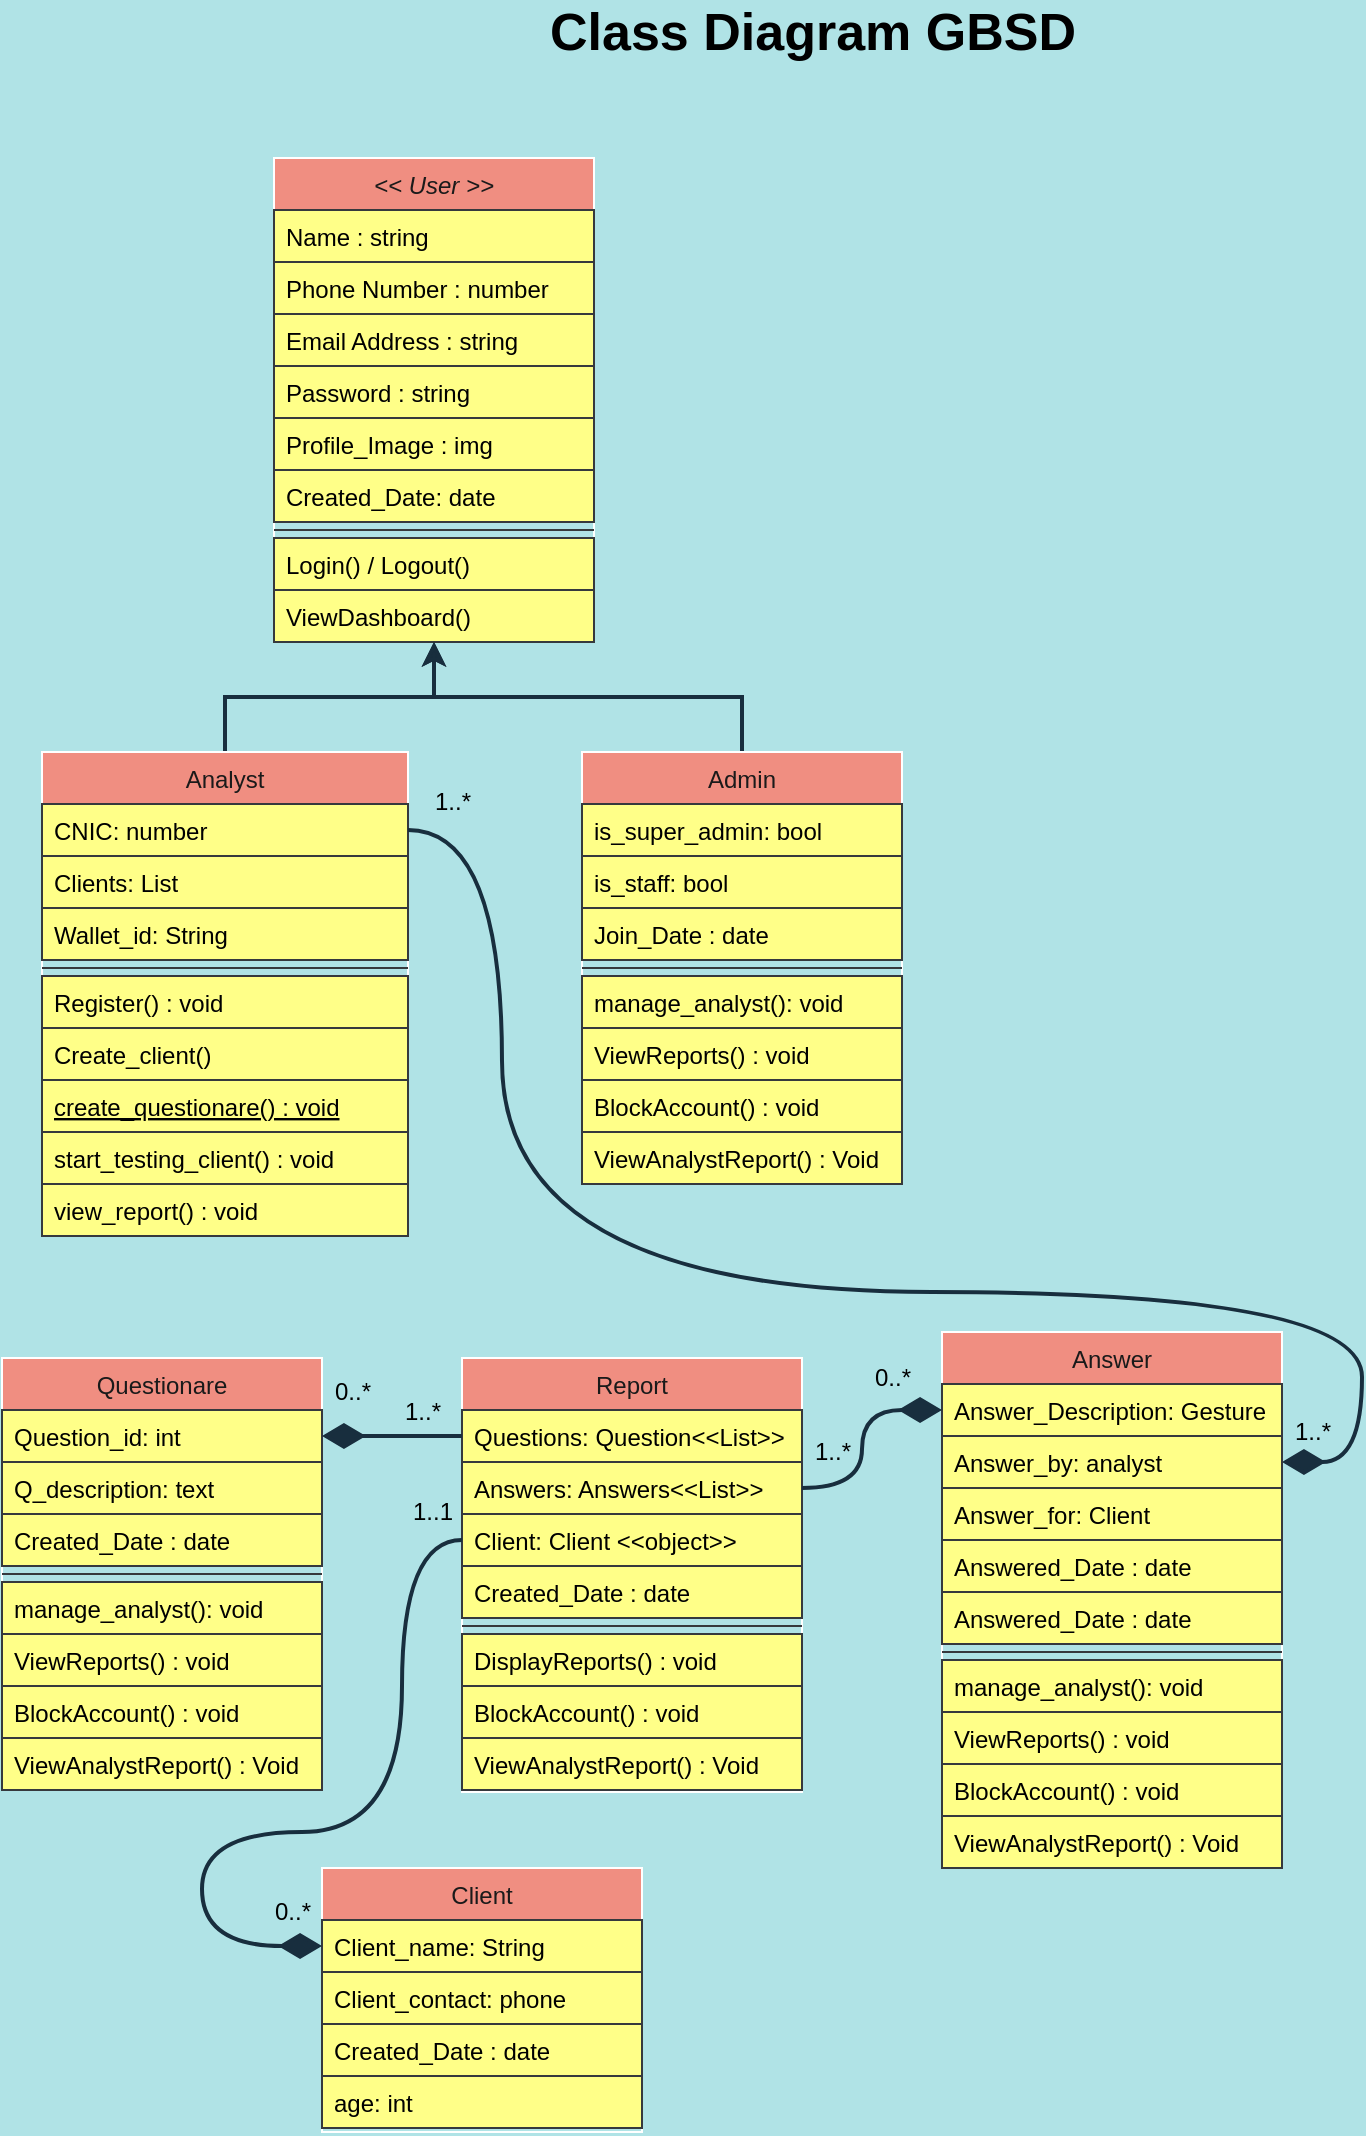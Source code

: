 <mxfile version="16.0.0" type="github">
  <diagram id="wfbCHq00WRVTaW4-jE_w" name="Page-1">
    <mxGraphModel dx="1102" dy="614" grid="1" gridSize="10" guides="1" tooltips="1" connect="1" arrows="1" fold="1" page="1" pageScale="1" pageWidth="850" pageHeight="1100" background="#B0E3E6" math="0" shadow="0">
      <root>
        <mxCell id="0" />
        <mxCell id="1" parent="0" />
        <mxCell id="5_xsWp0p6IKdPcsy124D-1" value="&lt;&lt; User &gt;&gt;" style="swimlane;fontStyle=2;align=center;verticalAlign=top;childLayout=stackLayout;horizontal=1;startSize=26;horizontalStack=0;resizeParent=1;resizeLast=0;collapsible=1;marginBottom=0;rounded=0;shadow=0;strokeWidth=1;fillColor=#F08E81;strokeColor=#FFFFFF;fontColor=#1A1A1A;" vertex="1" parent="1">
          <mxGeometry x="156" y="93" width="160" height="242" as="geometry">
            <mxRectangle x="230" y="140" width="160" height="26" as="alternateBounds" />
          </mxGeometry>
        </mxCell>
        <mxCell id="5_xsWp0p6IKdPcsy124D-2" value="Name : string" style="text;align=left;verticalAlign=top;spacingLeft=4;spacingRight=4;overflow=hidden;rotatable=0;points=[[0,0.5],[1,0.5]];portConstraint=eastwest;fillColor=#ffff88;strokeColor=#36393d;" vertex="1" parent="5_xsWp0p6IKdPcsy124D-1">
          <mxGeometry y="26" width="160" height="26" as="geometry" />
        </mxCell>
        <mxCell id="5_xsWp0p6IKdPcsy124D-3" value="Phone Number : number" style="text;align=left;verticalAlign=top;spacingLeft=4;spacingRight=4;overflow=hidden;rotatable=0;points=[[0,0.5],[1,0.5]];portConstraint=eastwest;rounded=0;shadow=0;html=0;fillColor=#ffff88;strokeColor=#36393d;" vertex="1" parent="5_xsWp0p6IKdPcsy124D-1">
          <mxGeometry y="52" width="160" height="26" as="geometry" />
        </mxCell>
        <mxCell id="5_xsWp0p6IKdPcsy124D-4" value="Email Address : string" style="text;align=left;verticalAlign=top;spacingLeft=4;spacingRight=4;overflow=hidden;rotatable=0;points=[[0,0.5],[1,0.5]];portConstraint=eastwest;rounded=0;shadow=0;html=0;fillColor=#ffff88;strokeColor=#36393d;" vertex="1" parent="5_xsWp0p6IKdPcsy124D-1">
          <mxGeometry y="78" width="160" height="26" as="geometry" />
        </mxCell>
        <mxCell id="5_xsWp0p6IKdPcsy124D-5" value="Password : string" style="text;align=left;verticalAlign=top;spacingLeft=4;spacingRight=4;overflow=hidden;rotatable=0;points=[[0,0.5],[1,0.5]];portConstraint=eastwest;rounded=0;shadow=0;html=0;fillColor=#ffff88;strokeColor=#36393d;" vertex="1" parent="5_xsWp0p6IKdPcsy124D-1">
          <mxGeometry y="104" width="160" height="26" as="geometry" />
        </mxCell>
        <mxCell id="5_xsWp0p6IKdPcsy124D-6" value="Profile_Image : img" style="text;align=left;verticalAlign=top;spacingLeft=4;spacingRight=4;overflow=hidden;rotatable=0;points=[[0,0.5],[1,0.5]];portConstraint=eastwest;rounded=0;shadow=0;html=0;fillColor=#ffff88;strokeColor=#36393d;" vertex="1" parent="5_xsWp0p6IKdPcsy124D-1">
          <mxGeometry y="130" width="160" height="26" as="geometry" />
        </mxCell>
        <mxCell id="5_xsWp0p6IKdPcsy124D-7" value="Created_Date: date" style="text;align=left;verticalAlign=top;spacingLeft=4;spacingRight=4;overflow=hidden;rotatable=0;points=[[0,0.5],[1,0.5]];portConstraint=eastwest;rounded=0;shadow=0;html=0;fillColor=#ffff88;strokeColor=#36393d;" vertex="1" parent="5_xsWp0p6IKdPcsy124D-1">
          <mxGeometry y="156" width="160" height="26" as="geometry" />
        </mxCell>
        <mxCell id="5_xsWp0p6IKdPcsy124D-8" value="" style="line;html=1;strokeWidth=1;align=left;verticalAlign=middle;spacingTop=-1;spacingLeft=3;spacingRight=3;rotatable=0;labelPosition=right;points=[];portConstraint=eastwest;labelBackgroundColor=#B0E3E6;fillColor=#ffff88;strokeColor=#36393d;" vertex="1" parent="5_xsWp0p6IKdPcsy124D-1">
          <mxGeometry y="182" width="160" height="8" as="geometry" />
        </mxCell>
        <mxCell id="5_xsWp0p6IKdPcsy124D-9" value="Login() / Logout()" style="text;align=left;verticalAlign=top;spacingLeft=4;spacingRight=4;overflow=hidden;rotatable=0;points=[[0,0.5],[1,0.5]];portConstraint=eastwest;fillColor=#ffff88;strokeColor=#36393d;" vertex="1" parent="5_xsWp0p6IKdPcsy124D-1">
          <mxGeometry y="190" width="160" height="26" as="geometry" />
        </mxCell>
        <mxCell id="5_xsWp0p6IKdPcsy124D-10" value="ViewDashboard()" style="text;align=left;verticalAlign=top;spacingLeft=4;spacingRight=4;overflow=hidden;rotatable=0;points=[[0,0.5],[1,0.5]];portConstraint=eastwest;fillColor=#ffff88;strokeColor=#36393d;" vertex="1" parent="5_xsWp0p6IKdPcsy124D-1">
          <mxGeometry y="216" width="160" height="26" as="geometry" />
        </mxCell>
        <mxCell id="5_xsWp0p6IKdPcsy124D-33" style="edgeStyle=elbowEdgeStyle;rounded=0;sketch=0;orthogonalLoop=1;jettySize=auto;html=1;exitX=0.5;exitY=0;exitDx=0;exitDy=0;entryX=0.5;entryY=1;entryDx=0;entryDy=0;fontColor=#1A1A1A;strokeColor=#182E3E;elbow=vertical;strokeWidth=2;" edge="1" parent="1" source="5_xsWp0p6IKdPcsy124D-11" target="5_xsWp0p6IKdPcsy124D-1">
          <mxGeometry relative="1" as="geometry" />
        </mxCell>
        <mxCell id="5_xsWp0p6IKdPcsy124D-11" value="Analyst" style="swimlane;fontStyle=0;align=center;verticalAlign=top;childLayout=stackLayout;horizontal=1;startSize=26;horizontalStack=0;resizeParent=1;resizeLast=0;collapsible=1;marginBottom=0;rounded=0;shadow=0;strokeWidth=1;fillColor=#F08E81;strokeColor=#FFFFFF;fontColor=#1A1A1A;" vertex="1" parent="1">
          <mxGeometry x="40" y="390" width="183" height="242" as="geometry">
            <mxRectangle x="130" y="380" width="160" height="26" as="alternateBounds" />
          </mxGeometry>
        </mxCell>
        <mxCell id="5_xsWp0p6IKdPcsy124D-12" value="CNIC: number" style="text;align=left;verticalAlign=top;spacingLeft=4;spacingRight=4;overflow=hidden;rotatable=0;points=[[0,0.5],[1,0.5]];portConstraint=eastwest;fillColor=#ffff88;strokeColor=#36393d;" vertex="1" parent="5_xsWp0p6IKdPcsy124D-11">
          <mxGeometry y="26" width="183" height="26" as="geometry" />
        </mxCell>
        <mxCell id="5_xsWp0p6IKdPcsy124D-13" value="Clients: List" style="text;align=left;verticalAlign=top;spacingLeft=4;spacingRight=4;overflow=hidden;rotatable=0;points=[[0,0.5],[1,0.5]];portConstraint=eastwest;fillColor=#ffff88;strokeColor=#36393d;" vertex="1" parent="5_xsWp0p6IKdPcsy124D-11">
          <mxGeometry y="52" width="183" height="26" as="geometry" />
        </mxCell>
        <mxCell id="5_xsWp0p6IKdPcsy124D-14" value="Wallet_id: String" style="text;align=left;verticalAlign=top;spacingLeft=4;spacingRight=4;overflow=hidden;rotatable=0;points=[[0,0.5],[1,0.5]];portConstraint=eastwest;fillColor=#ffff88;strokeColor=#36393d;" vertex="1" parent="5_xsWp0p6IKdPcsy124D-11">
          <mxGeometry y="78" width="183" height="26" as="geometry" />
        </mxCell>
        <mxCell id="5_xsWp0p6IKdPcsy124D-15" value="" style="line;html=1;strokeWidth=1;align=left;verticalAlign=middle;spacingTop=-1;spacingLeft=3;spacingRight=3;rotatable=0;labelPosition=right;points=[];portConstraint=eastwest;labelBackgroundColor=#B0E3E6;fillColor=#ffff88;strokeColor=#36393d;" vertex="1" parent="5_xsWp0p6IKdPcsy124D-11">
          <mxGeometry y="104" width="183" height="8" as="geometry" />
        </mxCell>
        <mxCell id="5_xsWp0p6IKdPcsy124D-16" value="Register() : void" style="text;align=left;verticalAlign=top;spacingLeft=4;spacingRight=4;overflow=hidden;rotatable=0;points=[[0,0.5],[1,0.5]];portConstraint=eastwest;fillColor=#ffff88;strokeColor=#36393d;" vertex="1" parent="5_xsWp0p6IKdPcsy124D-11">
          <mxGeometry y="112" width="183" height="26" as="geometry" />
        </mxCell>
        <mxCell id="5_xsWp0p6IKdPcsy124D-17" value="Create_client()" style="text;align=left;verticalAlign=top;spacingLeft=4;spacingRight=4;overflow=hidden;rotatable=0;points=[[0,0.5],[1,0.5]];portConstraint=eastwest;fillColor=#ffff88;strokeColor=#36393d;" vertex="1" parent="5_xsWp0p6IKdPcsy124D-11">
          <mxGeometry y="138" width="183" height="26" as="geometry" />
        </mxCell>
        <mxCell id="5_xsWp0p6IKdPcsy124D-18" value="create_questionare() : void" style="text;align=left;verticalAlign=top;spacingLeft=4;spacingRight=4;overflow=hidden;rotatable=0;points=[[0,0.5],[1,0.5]];portConstraint=eastwest;fontStyle=4;fillColor=#ffff88;strokeColor=#36393d;" vertex="1" parent="5_xsWp0p6IKdPcsy124D-11">
          <mxGeometry y="164" width="183" height="26" as="geometry" />
        </mxCell>
        <mxCell id="5_xsWp0p6IKdPcsy124D-19" value="start_testing_client() : void" style="text;align=left;verticalAlign=top;spacingLeft=4;spacingRight=4;overflow=hidden;rotatable=0;points=[[0,0.5],[1,0.5]];portConstraint=eastwest;fillColor=#ffff88;strokeColor=#36393d;" vertex="1" parent="5_xsWp0p6IKdPcsy124D-11">
          <mxGeometry y="190" width="183" height="26" as="geometry" />
        </mxCell>
        <mxCell id="5_xsWp0p6IKdPcsy124D-21" value="view_report() : void" style="text;align=left;verticalAlign=top;spacingLeft=4;spacingRight=4;overflow=hidden;rotatable=0;points=[[0,0.5],[1,0.5]];portConstraint=eastwest;fillColor=#ffff88;strokeColor=#36393d;" vertex="1" parent="5_xsWp0p6IKdPcsy124D-11">
          <mxGeometry y="216" width="183" height="26" as="geometry" />
        </mxCell>
        <mxCell id="5_xsWp0p6IKdPcsy124D-34" style="edgeStyle=elbowEdgeStyle;rounded=0;sketch=0;orthogonalLoop=1;jettySize=auto;elbow=vertical;html=1;exitX=0.5;exitY=0;exitDx=0;exitDy=0;entryX=0.5;entryY=1;entryDx=0;entryDy=0;fontColor=#1A1A1A;strokeColor=#182E3E;strokeWidth=2;" edge="1" parent="1" source="5_xsWp0p6IKdPcsy124D-24" target="5_xsWp0p6IKdPcsy124D-1">
          <mxGeometry relative="1" as="geometry" />
        </mxCell>
        <mxCell id="5_xsWp0p6IKdPcsy124D-24" value="Admin" style="swimlane;fontStyle=0;align=center;verticalAlign=top;childLayout=stackLayout;horizontal=1;startSize=26;horizontalStack=0;resizeParent=1;resizeLast=0;collapsible=1;marginBottom=0;rounded=0;shadow=0;strokeWidth=1;fillColor=#F08E81;strokeColor=#FFFFFF;fontColor=#1A1A1A;" vertex="1" parent="1">
          <mxGeometry x="310" y="390" width="160" height="216" as="geometry">
            <mxRectangle x="340" y="380" width="170" height="26" as="alternateBounds" />
          </mxGeometry>
        </mxCell>
        <mxCell id="5_xsWp0p6IKdPcsy124D-25" value="is_super_admin: bool" style="text;align=left;verticalAlign=top;spacingLeft=4;spacingRight=4;overflow=hidden;rotatable=0;points=[[0,0.5],[1,0.5]];portConstraint=eastwest;fillColor=#ffff88;strokeColor=#36393d;" vertex="1" parent="5_xsWp0p6IKdPcsy124D-24">
          <mxGeometry y="26" width="160" height="26" as="geometry" />
        </mxCell>
        <mxCell id="5_xsWp0p6IKdPcsy124D-26" value="is_staff: bool" style="text;align=left;verticalAlign=top;spacingLeft=4;spacingRight=4;overflow=hidden;rotatable=0;points=[[0,0.5],[1,0.5]];portConstraint=eastwest;fillColor=#ffff88;strokeColor=#36393d;" vertex="1" parent="5_xsWp0p6IKdPcsy124D-24">
          <mxGeometry y="52" width="160" height="26" as="geometry" />
        </mxCell>
        <mxCell id="5_xsWp0p6IKdPcsy124D-27" value="Join_Date : date" style="text;align=left;verticalAlign=top;spacingLeft=4;spacingRight=4;overflow=hidden;rotatable=0;points=[[0,0.5],[1,0.5]];portConstraint=eastwest;fillColor=#ffff88;strokeColor=#36393d;" vertex="1" parent="5_xsWp0p6IKdPcsy124D-24">
          <mxGeometry y="78" width="160" height="26" as="geometry" />
        </mxCell>
        <mxCell id="5_xsWp0p6IKdPcsy124D-28" value="" style="line;html=1;strokeWidth=1;align=left;verticalAlign=middle;spacingTop=-1;spacingLeft=3;spacingRight=3;rotatable=0;labelPosition=right;points=[];portConstraint=eastwest;labelBackgroundColor=#B0E3E6;fillColor=#ffff88;strokeColor=#36393d;" vertex="1" parent="5_xsWp0p6IKdPcsy124D-24">
          <mxGeometry y="104" width="160" height="8" as="geometry" />
        </mxCell>
        <mxCell id="5_xsWp0p6IKdPcsy124D-29" value="manage_analyst(): void" style="text;align=left;verticalAlign=top;spacingLeft=4;spacingRight=4;overflow=hidden;rotatable=0;points=[[0,0.5],[1,0.5]];portConstraint=eastwest;fillColor=#ffff88;strokeColor=#36393d;" vertex="1" parent="5_xsWp0p6IKdPcsy124D-24">
          <mxGeometry y="112" width="160" height="26" as="geometry" />
        </mxCell>
        <mxCell id="5_xsWp0p6IKdPcsy124D-30" value="ViewReports() : void" style="text;align=left;verticalAlign=top;spacingLeft=4;spacingRight=4;overflow=hidden;rotatable=0;points=[[0,0.5],[1,0.5]];portConstraint=eastwest;fillColor=#ffff88;strokeColor=#36393d;" vertex="1" parent="5_xsWp0p6IKdPcsy124D-24">
          <mxGeometry y="138" width="160" height="26" as="geometry" />
        </mxCell>
        <mxCell id="5_xsWp0p6IKdPcsy124D-31" value="BlockAccount() : void" style="text;align=left;verticalAlign=top;spacingLeft=4;spacingRight=4;overflow=hidden;rotatable=0;points=[[0,0.5],[1,0.5]];portConstraint=eastwest;fillColor=#ffff88;strokeColor=#36393d;" vertex="1" parent="5_xsWp0p6IKdPcsy124D-24">
          <mxGeometry y="164" width="160" height="26" as="geometry" />
        </mxCell>
        <mxCell id="5_xsWp0p6IKdPcsy124D-32" value="ViewAnalystReport() : Void" style="text;align=left;verticalAlign=top;spacingLeft=4;spacingRight=4;overflow=hidden;rotatable=0;points=[[0,0.5],[1,0.5]];portConstraint=eastwest;fillColor=#ffff88;strokeColor=#36393d;" vertex="1" parent="5_xsWp0p6IKdPcsy124D-24">
          <mxGeometry y="190" width="160" height="26" as="geometry" />
        </mxCell>
        <mxCell id="5_xsWp0p6IKdPcsy124D-35" value="&lt;font style=&quot;font-size: 26px&quot;&gt;&lt;b&gt;Class Diagram GBSD&lt;/b&gt;&lt;/font&gt;" style="text;html=1;align=center;verticalAlign=middle;resizable=0;points=[];autosize=1;strokeColor=none;fillColor=none;fontColor=#000000;" vertex="1" parent="1">
          <mxGeometry x="285" y="20" width="280" height="20" as="geometry" />
        </mxCell>
        <mxCell id="5_xsWp0p6IKdPcsy124D-36" value="Questionare" style="swimlane;fontStyle=0;align=center;verticalAlign=top;childLayout=stackLayout;horizontal=1;startSize=26;horizontalStack=0;resizeParent=1;resizeLast=0;collapsible=1;marginBottom=0;rounded=0;shadow=0;strokeWidth=1;fillColor=#F08E81;strokeColor=#FFFFFF;fontColor=#1A1A1A;" vertex="1" parent="1">
          <mxGeometry x="20" y="693" width="160" height="216" as="geometry">
            <mxRectangle x="340" y="380" width="170" height="26" as="alternateBounds" />
          </mxGeometry>
        </mxCell>
        <mxCell id="5_xsWp0p6IKdPcsy124D-37" value="Question_id: int" style="text;align=left;verticalAlign=top;spacingLeft=4;spacingRight=4;overflow=hidden;rotatable=0;points=[[0,0.5],[1,0.5]];portConstraint=eastwest;fillColor=#ffff88;strokeColor=#36393d;" vertex="1" parent="5_xsWp0p6IKdPcsy124D-36">
          <mxGeometry y="26" width="160" height="26" as="geometry" />
        </mxCell>
        <mxCell id="5_xsWp0p6IKdPcsy124D-38" value="Q_description: text" style="text;align=left;verticalAlign=top;spacingLeft=4;spacingRight=4;overflow=hidden;rotatable=0;points=[[0,0.5],[1,0.5]];portConstraint=eastwest;fillColor=#ffff88;strokeColor=#36393d;" vertex="1" parent="5_xsWp0p6IKdPcsy124D-36">
          <mxGeometry y="52" width="160" height="26" as="geometry" />
        </mxCell>
        <mxCell id="5_xsWp0p6IKdPcsy124D-39" value="Created_Date : date" style="text;align=left;verticalAlign=top;spacingLeft=4;spacingRight=4;overflow=hidden;rotatable=0;points=[[0,0.5],[1,0.5]];portConstraint=eastwest;fillColor=#ffff88;strokeColor=#36393d;" vertex="1" parent="5_xsWp0p6IKdPcsy124D-36">
          <mxGeometry y="78" width="160" height="26" as="geometry" />
        </mxCell>
        <mxCell id="5_xsWp0p6IKdPcsy124D-40" value="" style="line;html=1;strokeWidth=1;align=left;verticalAlign=middle;spacingTop=-1;spacingLeft=3;spacingRight=3;rotatable=0;labelPosition=right;points=[];portConstraint=eastwest;labelBackgroundColor=#B0E3E6;fillColor=#ffff88;strokeColor=#36393d;" vertex="1" parent="5_xsWp0p6IKdPcsy124D-36">
          <mxGeometry y="104" width="160" height="8" as="geometry" />
        </mxCell>
        <mxCell id="5_xsWp0p6IKdPcsy124D-41" value="manage_analyst(): void" style="text;align=left;verticalAlign=top;spacingLeft=4;spacingRight=4;overflow=hidden;rotatable=0;points=[[0,0.5],[1,0.5]];portConstraint=eastwest;fillColor=#ffff88;strokeColor=#36393d;" vertex="1" parent="5_xsWp0p6IKdPcsy124D-36">
          <mxGeometry y="112" width="160" height="26" as="geometry" />
        </mxCell>
        <mxCell id="5_xsWp0p6IKdPcsy124D-42" value="ViewReports() : void" style="text;align=left;verticalAlign=top;spacingLeft=4;spacingRight=4;overflow=hidden;rotatable=0;points=[[0,0.5],[1,0.5]];portConstraint=eastwest;fillColor=#ffff88;strokeColor=#36393d;" vertex="1" parent="5_xsWp0p6IKdPcsy124D-36">
          <mxGeometry y="138" width="160" height="26" as="geometry" />
        </mxCell>
        <mxCell id="5_xsWp0p6IKdPcsy124D-43" value="BlockAccount() : void" style="text;align=left;verticalAlign=top;spacingLeft=4;spacingRight=4;overflow=hidden;rotatable=0;points=[[0,0.5],[1,0.5]];portConstraint=eastwest;fillColor=#ffff88;strokeColor=#36393d;" vertex="1" parent="5_xsWp0p6IKdPcsy124D-36">
          <mxGeometry y="164" width="160" height="26" as="geometry" />
        </mxCell>
        <mxCell id="5_xsWp0p6IKdPcsy124D-44" value="ViewAnalystReport() : Void" style="text;align=left;verticalAlign=top;spacingLeft=4;spacingRight=4;overflow=hidden;rotatable=0;points=[[0,0.5],[1,0.5]];portConstraint=eastwest;fillColor=#ffff88;strokeColor=#36393d;" vertex="1" parent="5_xsWp0p6IKdPcsy124D-36">
          <mxGeometry y="190" width="160" height="26" as="geometry" />
        </mxCell>
        <mxCell id="5_xsWp0p6IKdPcsy124D-66" style="edgeStyle=orthogonalEdgeStyle;rounded=0;sketch=0;orthogonalLoop=1;jettySize=auto;html=1;exitX=1;exitY=0.5;exitDx=0;exitDy=0;entryX=1;entryY=0.5;entryDx=0;entryDy=0;fontSize=26;fontColor=#000000;strokeColor=#182E3E;strokeWidth=2;curved=1;endArrow=none;endFill=0;startArrow=diamondThin;startFill=1;sourcePerimeterSpacing=14;targetPerimeterSpacing=15;endSize=8;startSize=16;" edge="1" parent="1" source="5_xsWp0p6IKdPcsy124D-55" target="5_xsWp0p6IKdPcsy124D-12">
          <mxGeometry relative="1" as="geometry">
            <Array as="points">
              <mxPoint x="700" y="745" />
              <mxPoint x="700" y="660" />
              <mxPoint x="270" y="660" />
              <mxPoint x="270" y="429" />
            </Array>
          </mxGeometry>
        </mxCell>
        <mxCell id="5_xsWp0p6IKdPcsy124D-45" value="Answer" style="swimlane;fontStyle=0;align=center;verticalAlign=top;childLayout=stackLayout;horizontal=1;startSize=26;horizontalStack=0;resizeParent=1;resizeLast=0;collapsible=1;marginBottom=0;rounded=0;shadow=0;strokeWidth=1;fillColor=#F08E81;strokeColor=#FFFFFF;fontColor=#1A1A1A;" vertex="1" parent="1">
          <mxGeometry x="490" y="680" width="170" height="268" as="geometry">
            <mxRectangle x="340" y="380" width="170" height="26" as="alternateBounds" />
          </mxGeometry>
        </mxCell>
        <mxCell id="5_xsWp0p6IKdPcsy124D-46" value="Answer_Description: Gesture" style="text;align=left;verticalAlign=top;spacingLeft=4;spacingRight=4;overflow=hidden;rotatable=0;points=[[0,0.5],[1,0.5]];portConstraint=eastwest;fillColor=#ffff88;strokeColor=#36393d;" vertex="1" parent="5_xsWp0p6IKdPcsy124D-45">
          <mxGeometry y="26" width="170" height="26" as="geometry" />
        </mxCell>
        <mxCell id="5_xsWp0p6IKdPcsy124D-55" value="Answer_by: analyst" style="text;align=left;verticalAlign=top;spacingLeft=4;spacingRight=4;overflow=hidden;rotatable=0;points=[[0,0.5],[1,0.5]];portConstraint=eastwest;fillColor=#ffff88;strokeColor=#36393d;" vertex="1" parent="5_xsWp0p6IKdPcsy124D-45">
          <mxGeometry y="52" width="170" height="26" as="geometry" />
        </mxCell>
        <mxCell id="5_xsWp0p6IKdPcsy124D-47" value="Answer_for: Client" style="text;align=left;verticalAlign=top;spacingLeft=4;spacingRight=4;overflow=hidden;rotatable=0;points=[[0,0.5],[1,0.5]];portConstraint=eastwest;fillColor=#ffff88;strokeColor=#36393d;" vertex="1" parent="5_xsWp0p6IKdPcsy124D-45">
          <mxGeometry y="78" width="170" height="26" as="geometry" />
        </mxCell>
        <mxCell id="5_xsWp0p6IKdPcsy124D-54" value="Answered_Date : date" style="text;align=left;verticalAlign=top;spacingLeft=4;spacingRight=4;overflow=hidden;rotatable=0;points=[[0,0.5],[1,0.5]];portConstraint=eastwest;fillColor=#ffff88;strokeColor=#36393d;" vertex="1" parent="5_xsWp0p6IKdPcsy124D-45">
          <mxGeometry y="104" width="170" height="26" as="geometry" />
        </mxCell>
        <mxCell id="5_xsWp0p6IKdPcsy124D-48" value="Answered_Date : date" style="text;align=left;verticalAlign=top;spacingLeft=4;spacingRight=4;overflow=hidden;rotatable=0;points=[[0,0.5],[1,0.5]];portConstraint=eastwest;fillColor=#ffff88;strokeColor=#36393d;" vertex="1" parent="5_xsWp0p6IKdPcsy124D-45">
          <mxGeometry y="130" width="170" height="26" as="geometry" />
        </mxCell>
        <mxCell id="5_xsWp0p6IKdPcsy124D-49" value="" style="line;html=1;strokeWidth=1;align=left;verticalAlign=middle;spacingTop=-1;spacingLeft=3;spacingRight=3;rotatable=0;labelPosition=right;points=[];portConstraint=eastwest;labelBackgroundColor=#B0E3E6;fillColor=#ffff88;strokeColor=#36393d;" vertex="1" parent="5_xsWp0p6IKdPcsy124D-45">
          <mxGeometry y="156" width="170" height="8" as="geometry" />
        </mxCell>
        <mxCell id="5_xsWp0p6IKdPcsy124D-50" value="manage_analyst(): void" style="text;align=left;verticalAlign=top;spacingLeft=4;spacingRight=4;overflow=hidden;rotatable=0;points=[[0,0.5],[1,0.5]];portConstraint=eastwest;fillColor=#ffff88;strokeColor=#36393d;" vertex="1" parent="5_xsWp0p6IKdPcsy124D-45">
          <mxGeometry y="164" width="170" height="26" as="geometry" />
        </mxCell>
        <mxCell id="5_xsWp0p6IKdPcsy124D-51" value="ViewReports() : void" style="text;align=left;verticalAlign=top;spacingLeft=4;spacingRight=4;overflow=hidden;rotatable=0;points=[[0,0.5],[1,0.5]];portConstraint=eastwest;fillColor=#ffff88;strokeColor=#36393d;" vertex="1" parent="5_xsWp0p6IKdPcsy124D-45">
          <mxGeometry y="190" width="170" height="26" as="geometry" />
        </mxCell>
        <mxCell id="5_xsWp0p6IKdPcsy124D-52" value="BlockAccount() : void" style="text;align=left;verticalAlign=top;spacingLeft=4;spacingRight=4;overflow=hidden;rotatable=0;points=[[0,0.5],[1,0.5]];portConstraint=eastwest;fillColor=#ffff88;strokeColor=#36393d;" vertex="1" parent="5_xsWp0p6IKdPcsy124D-45">
          <mxGeometry y="216" width="170" height="26" as="geometry" />
        </mxCell>
        <mxCell id="5_xsWp0p6IKdPcsy124D-53" value="ViewAnalystReport() : Void" style="text;align=left;verticalAlign=top;spacingLeft=4;spacingRight=4;overflow=hidden;rotatable=0;points=[[0,0.5],[1,0.5]];portConstraint=eastwest;fillColor=#ffff88;strokeColor=#36393d;" vertex="1" parent="5_xsWp0p6IKdPcsy124D-45">
          <mxGeometry y="242" width="170" height="26" as="geometry" />
        </mxCell>
        <mxCell id="5_xsWp0p6IKdPcsy124D-56" value="Report" style="swimlane;fontStyle=0;align=center;verticalAlign=top;childLayout=stackLayout;horizontal=1;startSize=26;horizontalStack=0;resizeParent=1;resizeLast=0;collapsible=1;marginBottom=0;rounded=0;shadow=0;strokeWidth=1;fillColor=#F08E81;strokeColor=#FFFFFF;fontColor=#1A1A1A;" vertex="1" parent="1">
          <mxGeometry x="250" y="693" width="170" height="217" as="geometry">
            <mxRectangle x="340" y="380" width="170" height="26" as="alternateBounds" />
          </mxGeometry>
        </mxCell>
        <mxCell id="5_xsWp0p6IKdPcsy124D-57" value="Questions: Question&lt;&lt;List&gt;&gt;" style="text;align=left;verticalAlign=top;spacingLeft=4;spacingRight=4;overflow=hidden;rotatable=0;points=[[0,0.5],[1,0.5]];portConstraint=eastwest;fillColor=#ffff88;strokeColor=#36393d;" vertex="1" parent="5_xsWp0p6IKdPcsy124D-56">
          <mxGeometry y="26" width="170" height="26" as="geometry" />
        </mxCell>
        <mxCell id="5_xsWp0p6IKdPcsy124D-65" value="Answers: Answers&lt;&lt;List&gt;&gt;" style="text;align=left;verticalAlign=top;spacingLeft=4;spacingRight=4;overflow=hidden;rotatable=0;points=[[0,0.5],[1,0.5]];portConstraint=eastwest;fillColor=#ffff88;strokeColor=#36393d;" vertex="1" parent="5_xsWp0p6IKdPcsy124D-56">
          <mxGeometry y="52" width="170" height="26" as="geometry" />
        </mxCell>
        <mxCell id="5_xsWp0p6IKdPcsy124D-58" value="Client: Client &lt;&lt;object&gt;&gt;" style="text;align=left;verticalAlign=top;spacingLeft=4;spacingRight=4;overflow=hidden;rotatable=0;points=[[0,0.5],[1,0.5]];portConstraint=eastwest;fillColor=#ffff88;strokeColor=#36393d;" vertex="1" parent="5_xsWp0p6IKdPcsy124D-56">
          <mxGeometry y="78" width="170" height="26" as="geometry" />
        </mxCell>
        <mxCell id="5_xsWp0p6IKdPcsy124D-59" value="Created_Date : date" style="text;align=left;verticalAlign=top;spacingLeft=4;spacingRight=4;overflow=hidden;rotatable=0;points=[[0,0.5],[1,0.5]];portConstraint=eastwest;fillColor=#ffff88;strokeColor=#36393d;" vertex="1" parent="5_xsWp0p6IKdPcsy124D-56">
          <mxGeometry y="104" width="170" height="26" as="geometry" />
        </mxCell>
        <mxCell id="5_xsWp0p6IKdPcsy124D-60" value="" style="line;html=1;strokeWidth=1;align=left;verticalAlign=middle;spacingTop=-1;spacingLeft=3;spacingRight=3;rotatable=0;labelPosition=right;points=[];portConstraint=eastwest;labelBackgroundColor=#B0E3E6;fillColor=#ffff88;strokeColor=#36393d;" vertex="1" parent="5_xsWp0p6IKdPcsy124D-56">
          <mxGeometry y="130" width="170" height="8" as="geometry" />
        </mxCell>
        <mxCell id="5_xsWp0p6IKdPcsy124D-62" value="DisplayReports() : void" style="text;align=left;verticalAlign=top;spacingLeft=4;spacingRight=4;overflow=hidden;rotatable=0;points=[[0,0.5],[1,0.5]];portConstraint=eastwest;fillColor=#ffff88;strokeColor=#36393d;" vertex="1" parent="5_xsWp0p6IKdPcsy124D-56">
          <mxGeometry y="138" width="170" height="26" as="geometry" />
        </mxCell>
        <mxCell id="5_xsWp0p6IKdPcsy124D-63" value="BlockAccount() : void" style="text;align=left;verticalAlign=top;spacingLeft=4;spacingRight=4;overflow=hidden;rotatable=0;points=[[0,0.5],[1,0.5]];portConstraint=eastwest;fillColor=#ffff88;strokeColor=#36393d;" vertex="1" parent="5_xsWp0p6IKdPcsy124D-56">
          <mxGeometry y="164" width="170" height="26" as="geometry" />
        </mxCell>
        <mxCell id="5_xsWp0p6IKdPcsy124D-64" value="ViewAnalystReport() : Void" style="text;align=left;verticalAlign=top;spacingLeft=4;spacingRight=4;overflow=hidden;rotatable=0;points=[[0,0.5],[1,0.5]];portConstraint=eastwest;fillColor=#ffff88;strokeColor=#36393d;" vertex="1" parent="5_xsWp0p6IKdPcsy124D-56">
          <mxGeometry y="190" width="170" height="26" as="geometry" />
        </mxCell>
        <mxCell id="5_xsWp0p6IKdPcsy124D-67" value="Client" style="swimlane;fontStyle=0;align=center;verticalAlign=top;childLayout=stackLayout;horizontal=1;startSize=26;horizontalStack=0;resizeParent=1;resizeLast=0;collapsible=1;marginBottom=0;rounded=0;shadow=0;strokeWidth=1;fillColor=#F08E81;strokeColor=#FFFFFF;fontColor=#1A1A1A;" vertex="1" parent="1">
          <mxGeometry x="180" y="948" width="160" height="132" as="geometry">
            <mxRectangle x="340" y="380" width="170" height="26" as="alternateBounds" />
          </mxGeometry>
        </mxCell>
        <mxCell id="5_xsWp0p6IKdPcsy124D-68" value="Client_name: String" style="text;align=left;verticalAlign=top;spacingLeft=4;spacingRight=4;overflow=hidden;rotatable=0;points=[[0,0.5],[1,0.5]];portConstraint=eastwest;fillColor=#ffff88;strokeColor=#36393d;" vertex="1" parent="5_xsWp0p6IKdPcsy124D-67">
          <mxGeometry y="26" width="160" height="26" as="geometry" />
        </mxCell>
        <mxCell id="5_xsWp0p6IKdPcsy124D-69" value="Client_contact: phone" style="text;align=left;verticalAlign=top;spacingLeft=4;spacingRight=4;overflow=hidden;rotatable=0;points=[[0,0.5],[1,0.5]];portConstraint=eastwest;fillColor=#ffff88;strokeColor=#36393d;" vertex="1" parent="5_xsWp0p6IKdPcsy124D-67">
          <mxGeometry y="52" width="160" height="26" as="geometry" />
        </mxCell>
        <mxCell id="5_xsWp0p6IKdPcsy124D-70" value="Created_Date : date" style="text;align=left;verticalAlign=top;spacingLeft=4;spacingRight=4;overflow=hidden;rotatable=0;points=[[0,0.5],[1,0.5]];portConstraint=eastwest;fillColor=#ffff88;strokeColor=#36393d;" vertex="1" parent="5_xsWp0p6IKdPcsy124D-67">
          <mxGeometry y="78" width="160" height="26" as="geometry" />
        </mxCell>
        <mxCell id="5_xsWp0p6IKdPcsy124D-72" value="age: int" style="text;align=left;verticalAlign=top;spacingLeft=4;spacingRight=4;overflow=hidden;rotatable=0;points=[[0,0.5],[1,0.5]];portConstraint=eastwest;fillColor=#ffff88;strokeColor=#36393d;" vertex="1" parent="5_xsWp0p6IKdPcsy124D-67">
          <mxGeometry y="104" width="160" height="26" as="geometry" />
        </mxCell>
        <mxCell id="5_xsWp0p6IKdPcsy124D-76" value="&lt;font style=&quot;font-size: 12px&quot;&gt;1..*&lt;/font&gt;" style="text;html=1;align=center;verticalAlign=middle;resizable=0;points=[];autosize=1;strokeColor=none;fillColor=none;fontSize=26;fontColor=#000000;" vertex="1" parent="1">
          <mxGeometry x="230" y="390" width="30" height="40" as="geometry" />
        </mxCell>
        <mxCell id="5_xsWp0p6IKdPcsy124D-77" value="1..*" style="text;html=1;align=center;verticalAlign=middle;resizable=0;points=[];autosize=1;strokeColor=none;fillColor=none;fontSize=12;fontColor=#000000;" vertex="1" parent="1">
          <mxGeometry x="660" y="720" width="30" height="20" as="geometry" />
        </mxCell>
        <mxCell id="5_xsWp0p6IKdPcsy124D-78" style="edgeStyle=orthogonalEdgeStyle;curved=1;rounded=0;sketch=0;orthogonalLoop=1;jettySize=auto;html=1;exitX=0;exitY=0.5;exitDx=0;exitDy=0;entryX=0;entryY=0.5;entryDx=0;entryDy=0;fontSize=12;fontColor=#000000;startArrow=diamondThin;startFill=1;endArrow=none;endFill=0;startSize=16;endSize=8;sourcePerimeterSpacing=14;targetPerimeterSpacing=15;strokeColor=#182E3E;strokeWidth=2;" edge="1" parent="1" source="5_xsWp0p6IKdPcsy124D-68" target="5_xsWp0p6IKdPcsy124D-58">
          <mxGeometry relative="1" as="geometry">
            <Array as="points">
              <mxPoint x="120" y="987" />
              <mxPoint x="120" y="930" />
              <mxPoint x="220" y="930" />
              <mxPoint x="220" y="784" />
            </Array>
          </mxGeometry>
        </mxCell>
        <mxCell id="5_xsWp0p6IKdPcsy124D-79" value="0..*" style="text;html=1;align=center;verticalAlign=middle;resizable=0;points=[];autosize=1;strokeColor=none;fillColor=none;fontSize=12;fontColor=#000000;" vertex="1" parent="1">
          <mxGeometry x="150" y="960" width="30" height="20" as="geometry" />
        </mxCell>
        <mxCell id="5_xsWp0p6IKdPcsy124D-81" value="1..1" style="text;html=1;align=center;verticalAlign=middle;resizable=0;points=[];autosize=1;strokeColor=none;fillColor=none;fontSize=12;fontColor=#000000;" vertex="1" parent="1">
          <mxGeometry x="215" y="760" width="40" height="20" as="geometry" />
        </mxCell>
        <mxCell id="5_xsWp0p6IKdPcsy124D-82" style="edgeStyle=orthogonalEdgeStyle;curved=1;rounded=0;sketch=0;orthogonalLoop=1;jettySize=auto;html=1;exitX=1;exitY=0.5;exitDx=0;exitDy=0;entryX=0;entryY=0.5;entryDx=0;entryDy=0;fontSize=12;fontColor=#000000;startArrow=diamondThin;startFill=1;endArrow=none;endFill=0;startSize=16;endSize=8;sourcePerimeterSpacing=14;targetPerimeterSpacing=15;strokeColor=#182E3E;strokeWidth=2;" edge="1" parent="1" source="5_xsWp0p6IKdPcsy124D-37" target="5_xsWp0p6IKdPcsy124D-57">
          <mxGeometry relative="1" as="geometry" />
        </mxCell>
        <mxCell id="5_xsWp0p6IKdPcsy124D-83" style="edgeStyle=orthogonalEdgeStyle;curved=1;rounded=0;sketch=0;orthogonalLoop=1;jettySize=auto;html=1;exitX=0;exitY=0.5;exitDx=0;exitDy=0;entryX=1;entryY=0.5;entryDx=0;entryDy=0;fontSize=12;fontColor=#000000;startArrow=diamondThin;startFill=1;endArrow=none;endFill=0;startSize=16;endSize=8;sourcePerimeterSpacing=14;targetPerimeterSpacing=15;strokeColor=#182E3E;strokeWidth=2;" edge="1" parent="1" source="5_xsWp0p6IKdPcsy124D-46" target="5_xsWp0p6IKdPcsy124D-65">
          <mxGeometry relative="1" as="geometry" />
        </mxCell>
        <mxCell id="5_xsWp0p6IKdPcsy124D-84" value="1..*" style="text;html=1;align=center;verticalAlign=middle;resizable=0;points=[];autosize=1;strokeColor=none;fillColor=none;fontSize=12;fontColor=#000000;" vertex="1" parent="1">
          <mxGeometry x="420" y="730" width="30" height="20" as="geometry" />
        </mxCell>
        <mxCell id="5_xsWp0p6IKdPcsy124D-85" value="0..*" style="text;html=1;align=center;verticalAlign=middle;resizable=0;points=[];autosize=1;strokeColor=none;fillColor=none;fontSize=12;fontColor=#000000;" vertex="1" parent="1">
          <mxGeometry x="450" y="693" width="30" height="20" as="geometry" />
        </mxCell>
        <mxCell id="5_xsWp0p6IKdPcsy124D-86" value="0..*" style="text;html=1;align=center;verticalAlign=middle;resizable=0;points=[];autosize=1;strokeColor=none;fillColor=none;fontSize=12;fontColor=#000000;" vertex="1" parent="1">
          <mxGeometry x="180" y="700" width="30" height="20" as="geometry" />
        </mxCell>
        <mxCell id="5_xsWp0p6IKdPcsy124D-87" value="1..*" style="text;html=1;align=center;verticalAlign=middle;resizable=0;points=[];autosize=1;strokeColor=none;fillColor=none;fontSize=12;fontColor=#000000;" vertex="1" parent="1">
          <mxGeometry x="215" y="710" width="30" height="20" as="geometry" />
        </mxCell>
      </root>
    </mxGraphModel>
  </diagram>
</mxfile>
